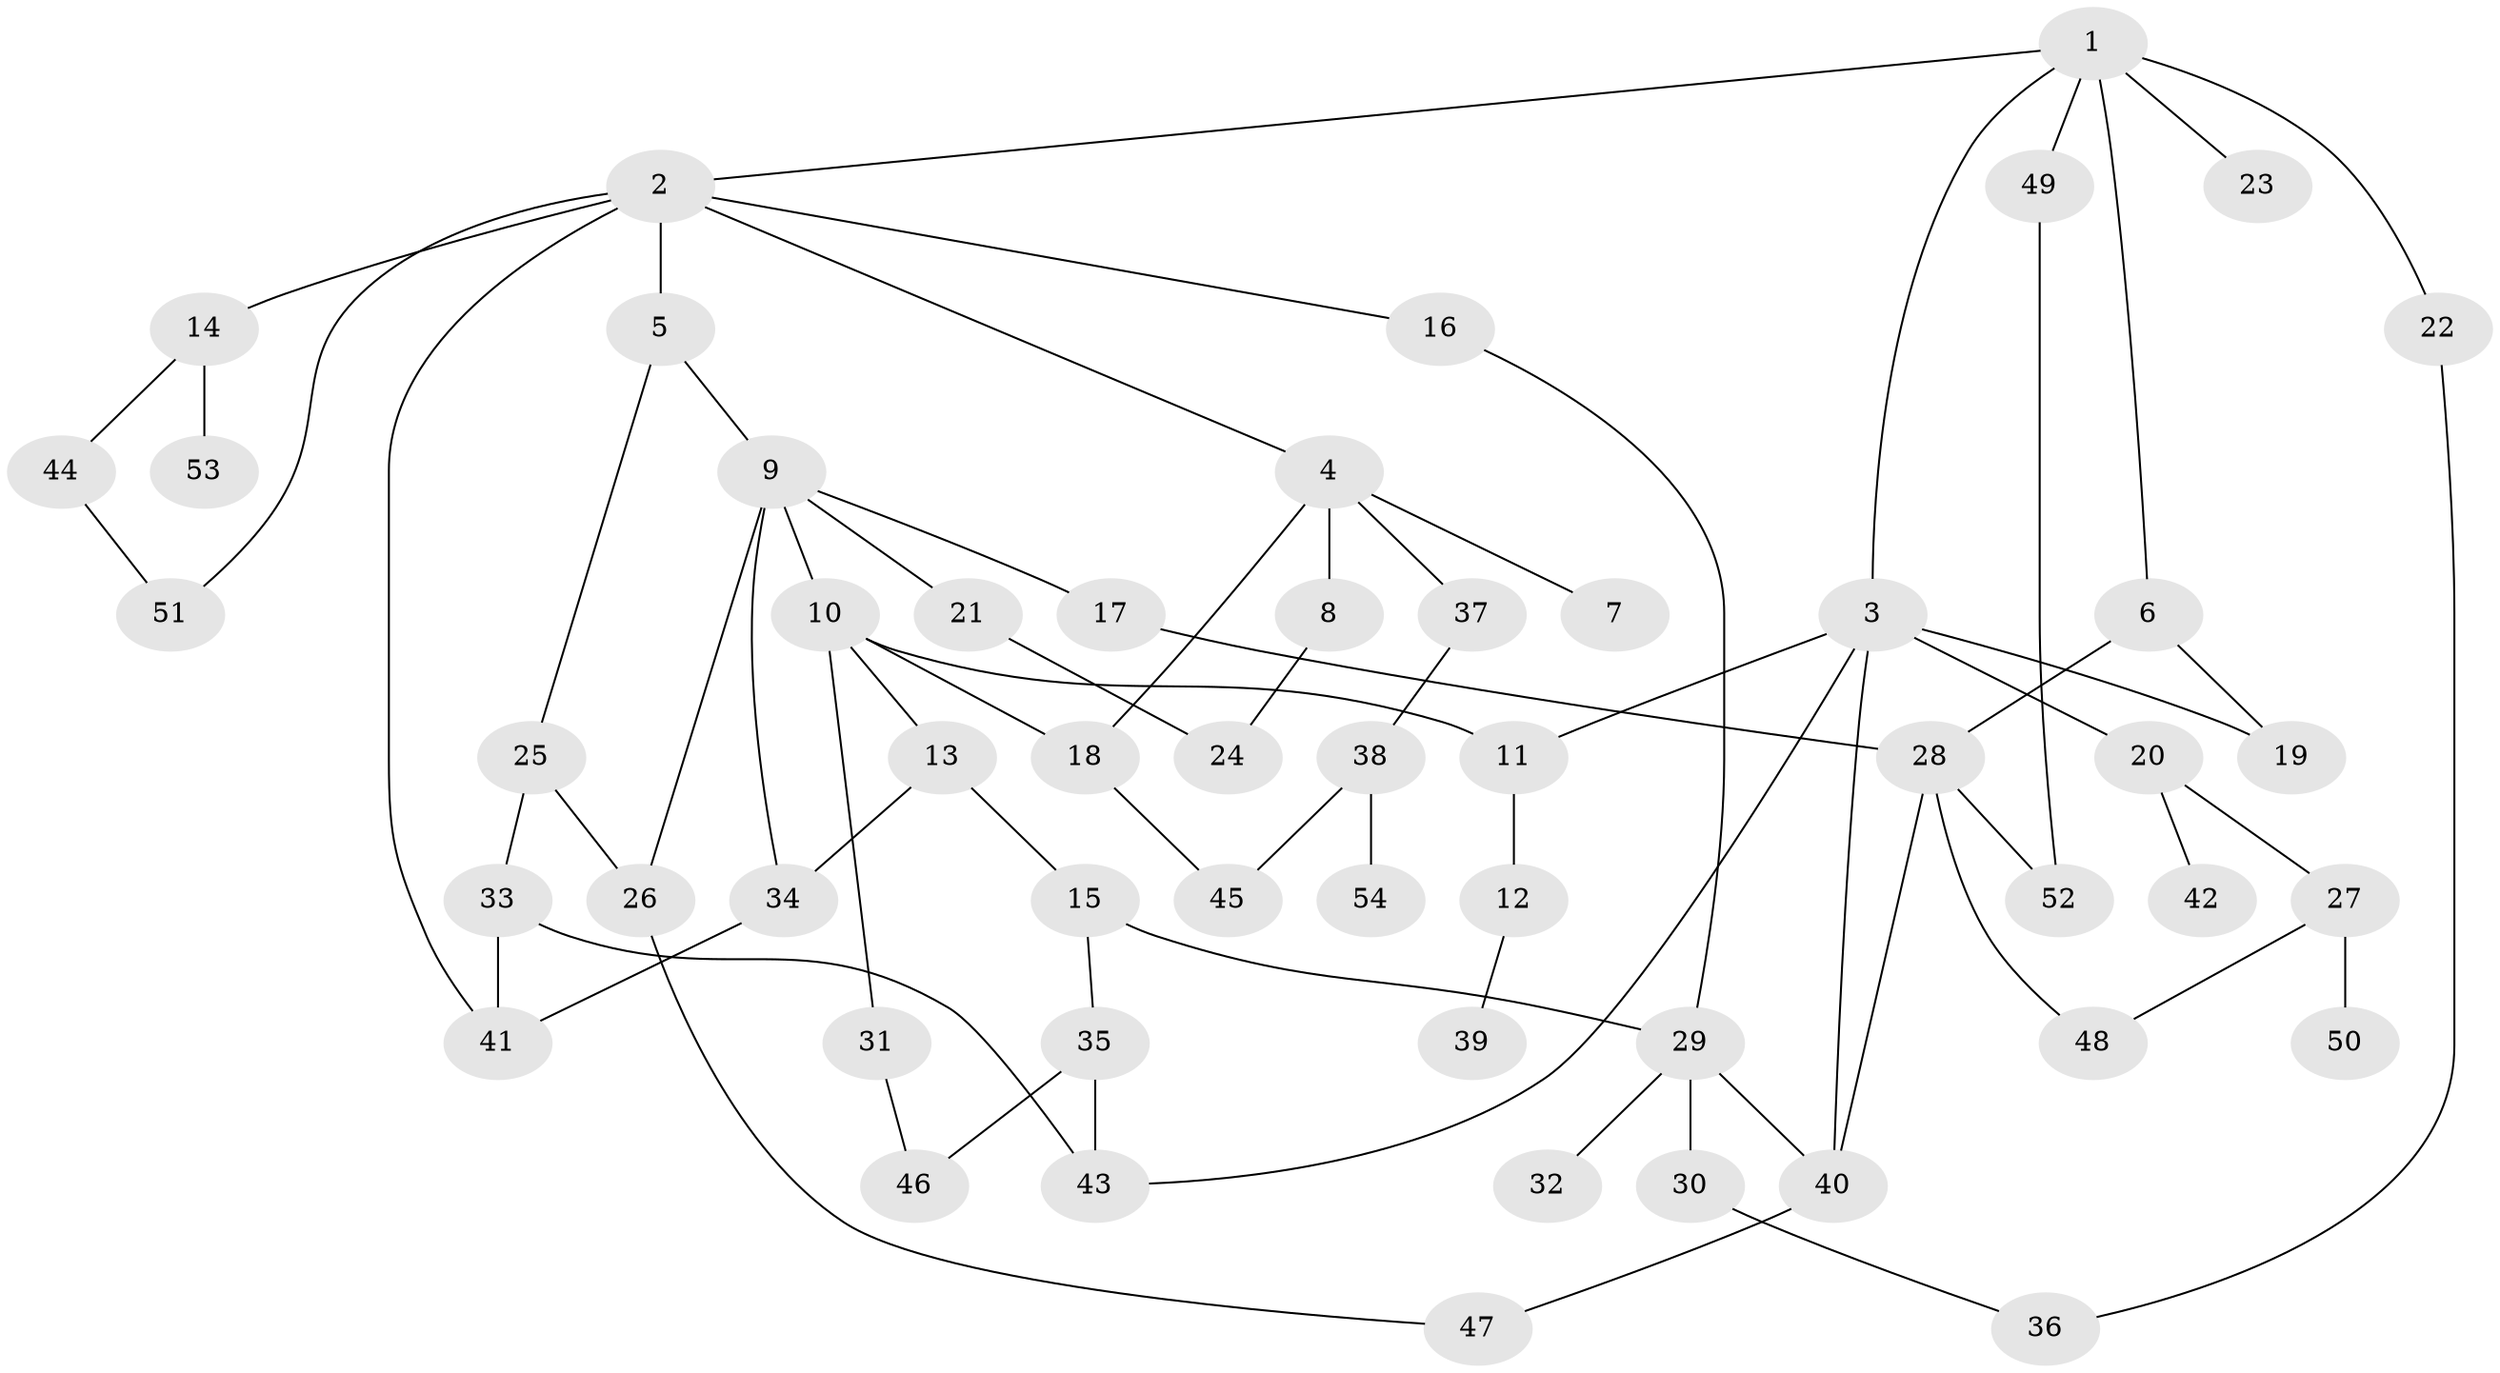// Generated by graph-tools (version 1.1) at 2025/25/03/09/25 03:25:28]
// undirected, 54 vertices, 74 edges
graph export_dot {
graph [start="1"]
  node [color=gray90,style=filled];
  1;
  2;
  3;
  4;
  5;
  6;
  7;
  8;
  9;
  10;
  11;
  12;
  13;
  14;
  15;
  16;
  17;
  18;
  19;
  20;
  21;
  22;
  23;
  24;
  25;
  26;
  27;
  28;
  29;
  30;
  31;
  32;
  33;
  34;
  35;
  36;
  37;
  38;
  39;
  40;
  41;
  42;
  43;
  44;
  45;
  46;
  47;
  48;
  49;
  50;
  51;
  52;
  53;
  54;
  1 -- 2;
  1 -- 3;
  1 -- 6;
  1 -- 22;
  1 -- 23;
  1 -- 49;
  2 -- 4;
  2 -- 5;
  2 -- 14;
  2 -- 16;
  2 -- 51;
  2 -- 41;
  3 -- 20;
  3 -- 40;
  3 -- 43;
  3 -- 11;
  3 -- 19;
  4 -- 7;
  4 -- 8;
  4 -- 18;
  4 -- 37;
  5 -- 9;
  5 -- 25;
  6 -- 19;
  6 -- 28;
  8 -- 24;
  9 -- 10;
  9 -- 17;
  9 -- 21;
  9 -- 26;
  9 -- 34;
  10 -- 11;
  10 -- 13;
  10 -- 31;
  10 -- 18;
  11 -- 12;
  12 -- 39;
  13 -- 15;
  13 -- 34;
  14 -- 44;
  14 -- 53;
  15 -- 29;
  15 -- 35;
  16 -- 29;
  17 -- 28;
  18 -- 45;
  20 -- 27;
  20 -- 42;
  21 -- 24;
  22 -- 36;
  25 -- 33;
  25 -- 26;
  26 -- 47;
  27 -- 48;
  27 -- 50;
  28 -- 52;
  28 -- 40;
  28 -- 48;
  29 -- 30;
  29 -- 32;
  29 -- 40;
  30 -- 36;
  31 -- 46;
  33 -- 41;
  33 -- 43;
  34 -- 41;
  35 -- 46;
  35 -- 43;
  37 -- 38;
  38 -- 45;
  38 -- 54;
  40 -- 47;
  44 -- 51;
  49 -- 52;
}
